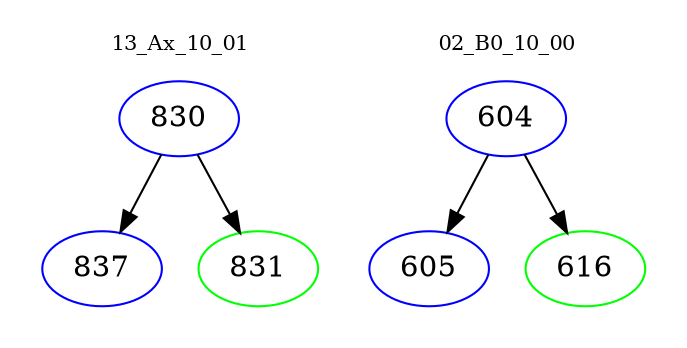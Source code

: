 digraph{
subgraph cluster_0 {
color = white
label = "13_Ax_10_01";
fontsize=10;
T0_830 [label="830", color="blue"]
T0_830 -> T0_837 [color="black"]
T0_837 [label="837", color="blue"]
T0_830 -> T0_831 [color="black"]
T0_831 [label="831", color="green"]
}
subgraph cluster_1 {
color = white
label = "02_B0_10_00";
fontsize=10;
T1_604 [label="604", color="blue"]
T1_604 -> T1_605 [color="black"]
T1_605 [label="605", color="blue"]
T1_604 -> T1_616 [color="black"]
T1_616 [label="616", color="green"]
}
}
